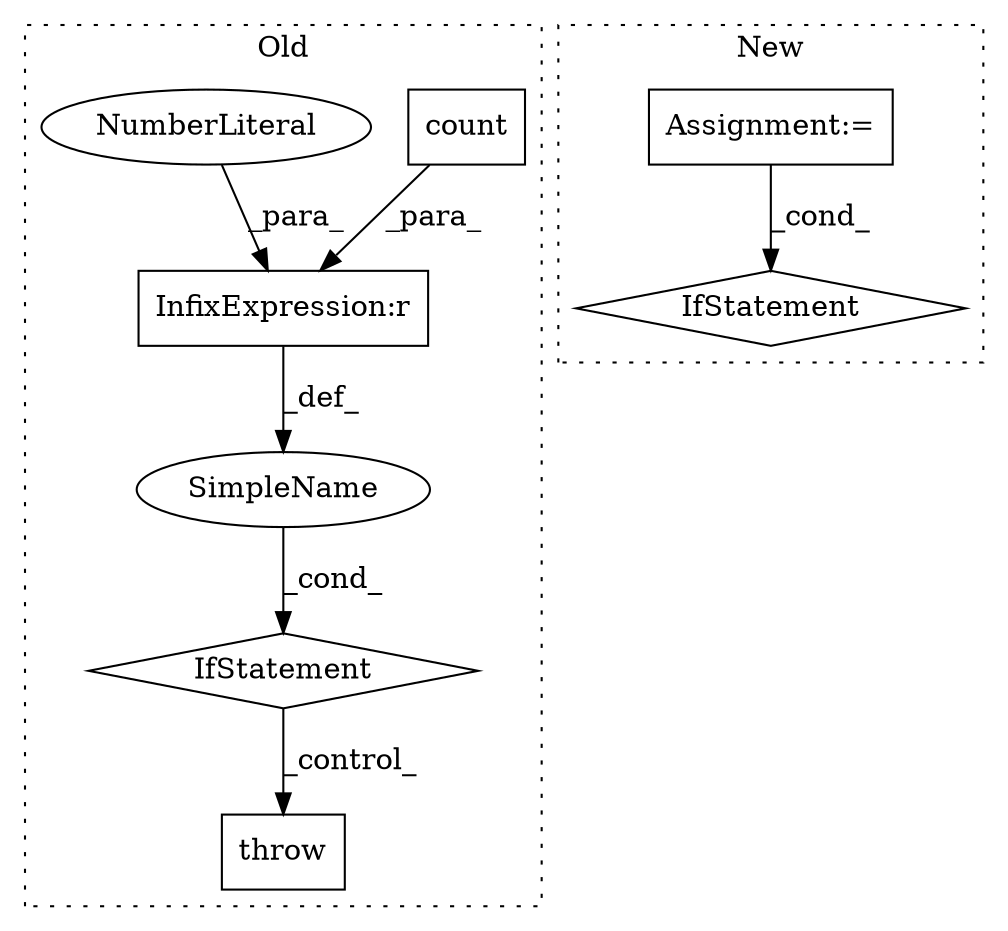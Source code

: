digraph G {
subgraph cluster0 {
1 [label="count" a="32" s="5796" l="7" shape="box"];
4 [label="InfixExpression:r" a="27" s="5803" l="4" shape="box"];
5 [label="NumberLiteral" a="34" s="5807" l="1" shape="ellipse"];
6 [label="IfStatement" a="25" s="5745,5808" l="4,2" shape="diamond"];
7 [label="SimpleName" a="42" s="" l="" shape="ellipse"];
8 [label="throw" a="53" s="7156" l="6" shape="box"];
label = "Old";
style="dotted";
}
subgraph cluster1 {
2 [label="IfStatement" a="25" s="6569,6588" l="4,2" shape="diamond"];
3 [label="Assignment:=" a="7" s="5194" l="1" shape="box"];
label = "New";
style="dotted";
}
1 -> 4 [label="_para_"];
3 -> 2 [label="_cond_"];
4 -> 7 [label="_def_"];
5 -> 4 [label="_para_"];
6 -> 8 [label="_control_"];
7 -> 6 [label="_cond_"];
}